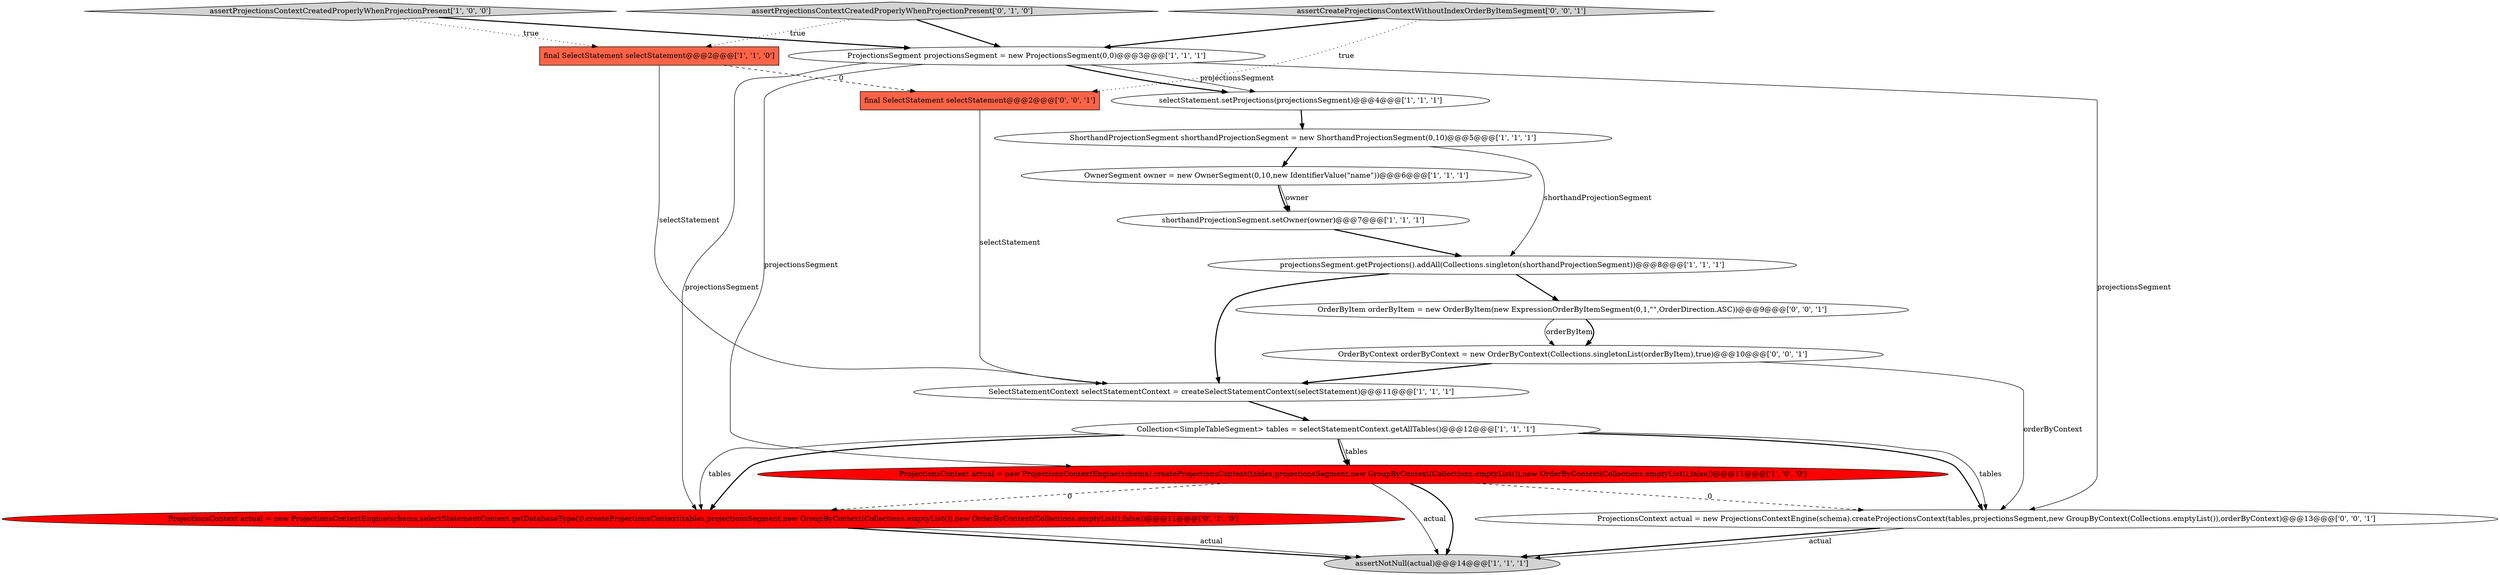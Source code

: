 digraph {
5 [style = filled, label = "ShorthandProjectionSegment shorthandProjectionSegment = new ShorthandProjectionSegment(0,10)@@@5@@@['1', '1', '1']", fillcolor = white, shape = ellipse image = "AAA0AAABBB1BBB"];
4 [style = filled, label = "assertProjectionsContextCreatedProperlyWhenProjectionPresent['1', '0', '0']", fillcolor = lightgray, shape = diamond image = "AAA0AAABBB1BBB"];
10 [style = filled, label = "projectionsSegment.getProjections().addAll(Collections.singleton(shorthandProjectionSegment))@@@8@@@['1', '1', '1']", fillcolor = white, shape = ellipse image = "AAA0AAABBB1BBB"];
13 [style = filled, label = "assertProjectionsContextCreatedProperlyWhenProjectionPresent['0', '1', '0']", fillcolor = lightgray, shape = diamond image = "AAA0AAABBB2BBB"];
7 [style = filled, label = "ProjectionsSegment projectionsSegment = new ProjectionsSegment(0,0)@@@3@@@['1', '1', '1']", fillcolor = white, shape = ellipse image = "AAA0AAABBB1BBB"];
0 [style = filled, label = "shorthandProjectionSegment.setOwner(owner)@@@7@@@['1', '1', '1']", fillcolor = white, shape = ellipse image = "AAA0AAABBB1BBB"];
12 [style = filled, label = "ProjectionsContext actual = new ProjectionsContextEngine(schema,selectStatementContext.getDatabaseType()).createProjectionsContext(tables,projectionsSegment,new GroupByContext(Collections.emptyList()),new OrderByContext(Collections.emptyList(),false))@@@11@@@['0', '1', '0']", fillcolor = red, shape = ellipse image = "AAA1AAABBB2BBB"];
3 [style = filled, label = "SelectStatementContext selectStatementContext = createSelectStatementContext(selectStatement)@@@11@@@['1', '1', '1']", fillcolor = white, shape = ellipse image = "AAA0AAABBB1BBB"];
17 [style = filled, label = "assertCreateProjectionsContextWithoutIndexOrderByItemSegment['0', '0', '1']", fillcolor = lightgray, shape = diamond image = "AAA0AAABBB3BBB"];
11 [style = filled, label = "assertNotNull(actual)@@@14@@@['1', '1', '1']", fillcolor = lightgray, shape = ellipse image = "AAA0AAABBB1BBB"];
2 [style = filled, label = "ProjectionsContext actual = new ProjectionsContextEngine(schema).createProjectionsContext(tables,projectionsSegment,new GroupByContext(Collections.emptyList()),new OrderByContext(Collections.emptyList(),false))@@@11@@@['1', '0', '0']", fillcolor = red, shape = ellipse image = "AAA1AAABBB1BBB"];
14 [style = filled, label = "OrderByContext orderByContext = new OrderByContext(Collections.singletonList(orderByItem),true)@@@10@@@['0', '0', '1']", fillcolor = white, shape = ellipse image = "AAA0AAABBB3BBB"];
18 [style = filled, label = "ProjectionsContext actual = new ProjectionsContextEngine(schema).createProjectionsContext(tables,projectionsSegment,new GroupByContext(Collections.emptyList()),orderByContext)@@@13@@@['0', '0', '1']", fillcolor = white, shape = ellipse image = "AAA0AAABBB3BBB"];
15 [style = filled, label = "final SelectStatement selectStatement@@@2@@@['0', '0', '1']", fillcolor = tomato, shape = box image = "AAA0AAABBB3BBB"];
16 [style = filled, label = "OrderByItem orderByItem = new OrderByItem(new ExpressionOrderByItemSegment(0,1,\"\",OrderDirection.ASC))@@@9@@@['0', '0', '1']", fillcolor = white, shape = ellipse image = "AAA0AAABBB3BBB"];
9 [style = filled, label = "selectStatement.setProjections(projectionsSegment)@@@4@@@['1', '1', '1']", fillcolor = white, shape = ellipse image = "AAA0AAABBB1BBB"];
6 [style = filled, label = "final SelectStatement selectStatement@@@2@@@['1', '1', '0']", fillcolor = tomato, shape = box image = "AAA0AAABBB1BBB"];
8 [style = filled, label = "OwnerSegment owner = new OwnerSegment(0,10,new IdentifierValue(\"name\"))@@@6@@@['1', '1', '1']", fillcolor = white, shape = ellipse image = "AAA0AAABBB1BBB"];
1 [style = filled, label = "Collection<SimpleTableSegment> tables = selectStatementContext.getAllTables()@@@12@@@['1', '1', '1']", fillcolor = white, shape = ellipse image = "AAA0AAABBB1BBB"];
4->6 [style = dotted, label="true"];
13->6 [style = dotted, label="true"];
14->3 [style = bold, label=""];
5->8 [style = bold, label=""];
1->2 [style = solid, label="tables"];
6->3 [style = solid, label="selectStatement"];
3->1 [style = bold, label=""];
7->9 [style = solid, label="projectionsSegment"];
18->11 [style = bold, label=""];
12->11 [style = bold, label=""];
16->14 [style = solid, label="orderByItem"];
10->3 [style = bold, label=""];
1->18 [style = bold, label=""];
2->11 [style = solid, label="actual"];
4->7 [style = bold, label=""];
5->10 [style = solid, label="shorthandProjectionSegment"];
8->0 [style = solid, label="owner"];
7->9 [style = bold, label=""];
8->0 [style = bold, label=""];
7->12 [style = solid, label="projectionsSegment"];
17->7 [style = bold, label=""];
2->12 [style = dashed, label="0"];
0->10 [style = bold, label=""];
17->15 [style = dotted, label="true"];
18->11 [style = solid, label="actual"];
10->16 [style = bold, label=""];
6->15 [style = dashed, label="0"];
14->18 [style = solid, label="orderByContext"];
13->7 [style = bold, label=""];
7->2 [style = solid, label="projectionsSegment"];
1->12 [style = bold, label=""];
1->18 [style = solid, label="tables"];
9->5 [style = bold, label=""];
2->18 [style = dashed, label="0"];
16->14 [style = bold, label=""];
1->2 [style = bold, label=""];
12->11 [style = solid, label="actual"];
7->18 [style = solid, label="projectionsSegment"];
2->11 [style = bold, label=""];
1->12 [style = solid, label="tables"];
15->3 [style = solid, label="selectStatement"];
}
